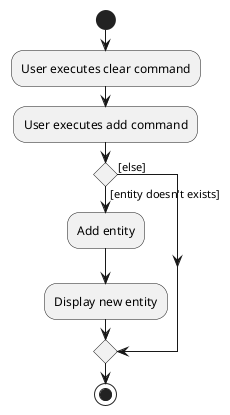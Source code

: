 @startuml
start
:User executes clear command;

:User executes add command;

if () then ([entity doesn't exists])
    :Add entity;
    :Display new entity;
else ([else])
endif
stop
@enduml
